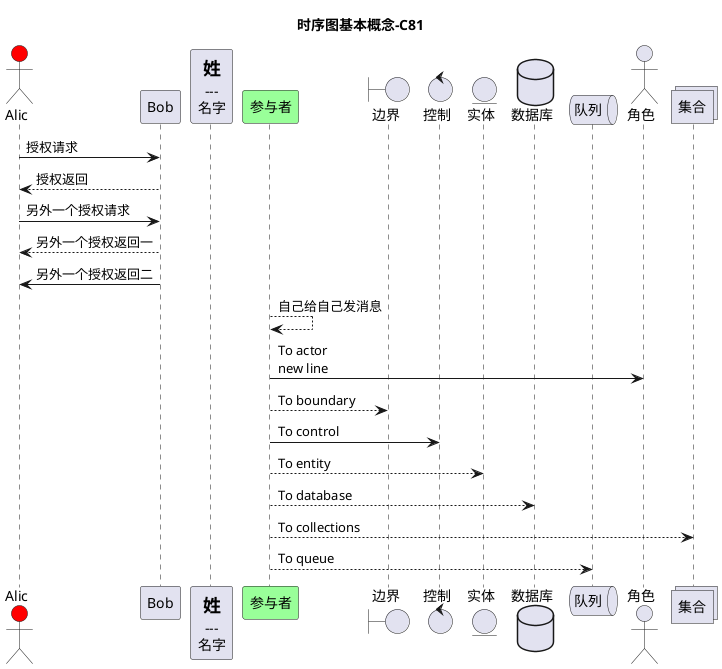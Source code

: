 @startuml
title 时序图基本概念-C81

actor Alic #red

Alic ->  Bob  : 授权请求
Bob  --> Alic : 授权返回

Alic ->  Bob  : 另外一个授权请求
Alic <-- Bob  : 另外一个授权返回一
Alic <-  Bob  : 另外一个授权返回二

participant 参与者 [
    =姓
    ---
    ""名字""
]

participant 参与者 as a1 #99FF99
actor       角色   as a2 order 1
boundary    边界   as a3
control     控制   as a4
entity      实体   as a5
database    数据库 as a6
collections 集合   as a7 order 2
queue       队列   as a8
a1 --> a1 : 自己给自己发消息
a1 ->  a2 : To actor \nnew line
a1 --> a3 : To boundary
a4 <-  a1 : To control
a5 <-- a1 : To entity
a1 --> a6 : To database
a1 --> a7 : To collections
a1 --> a8 : To queue
@enduml


@startuml
title 箭头及一些其他用法-C82

skinparam responseMessageBelowArrow true
autonumber

ref over A,B : init

ref over B
  online
  another line
end ref

note across : "所有参与者一起备注"

A -> B : request
B --> A : reponse

A -[#red]>x B : 丢弃消息
A -\  B : 顶部箭头
A -/  B : 底部箭头
A ->> B : 尖头箭头

==初始化==

note left : "`newpage` 可以把同一个图分页显示"

autonumber 10 "<b>[00]"
A -\\ B : 顶部尖头箭头
note right : "右侧注释"
note over A : "同级 note"
/note over B : "`/` 同级 note 平行"
A -// B : 底部尖头箭头
note left
多行注释
第二行
end note
A --> B : 点状箭头
hnote over A : 六边形描述
autonumber stop
A ->  B : 实线箭头
rnote over B
    多行
    文本
    描述
endrnote

==测试==

autonumber 40 5 "<b>(<u>##</u>)"
A <-> B : 双向箭头
A ->o B : 带端的箭头
@enduml


@startuml
title 生命线及一些其他用法-C83

participant User << (C, #Red) player >>

box A-B process

User --> A : DoWork
activate A

A --> A : InternalCall
activate A #red

A --> B : Request
activate B
end box
B --> C : DoWork
activate C
B <-- C : WorkDone
destroy C

B --> A : Response
deactivate B

A --> User : Done
deactivate  A

create control String

A -> String : Store log
@enduml


@startuml
title 自动激活时间线-C84

autoactivate on
A -> B : hello
B -> B : self call
B <- C : hello from C
return B to C
return B to B
return B to A

C <- B  : delete
return C deleted
B -> C !! :delete
A -> B : done?
return sucess

@enduml
